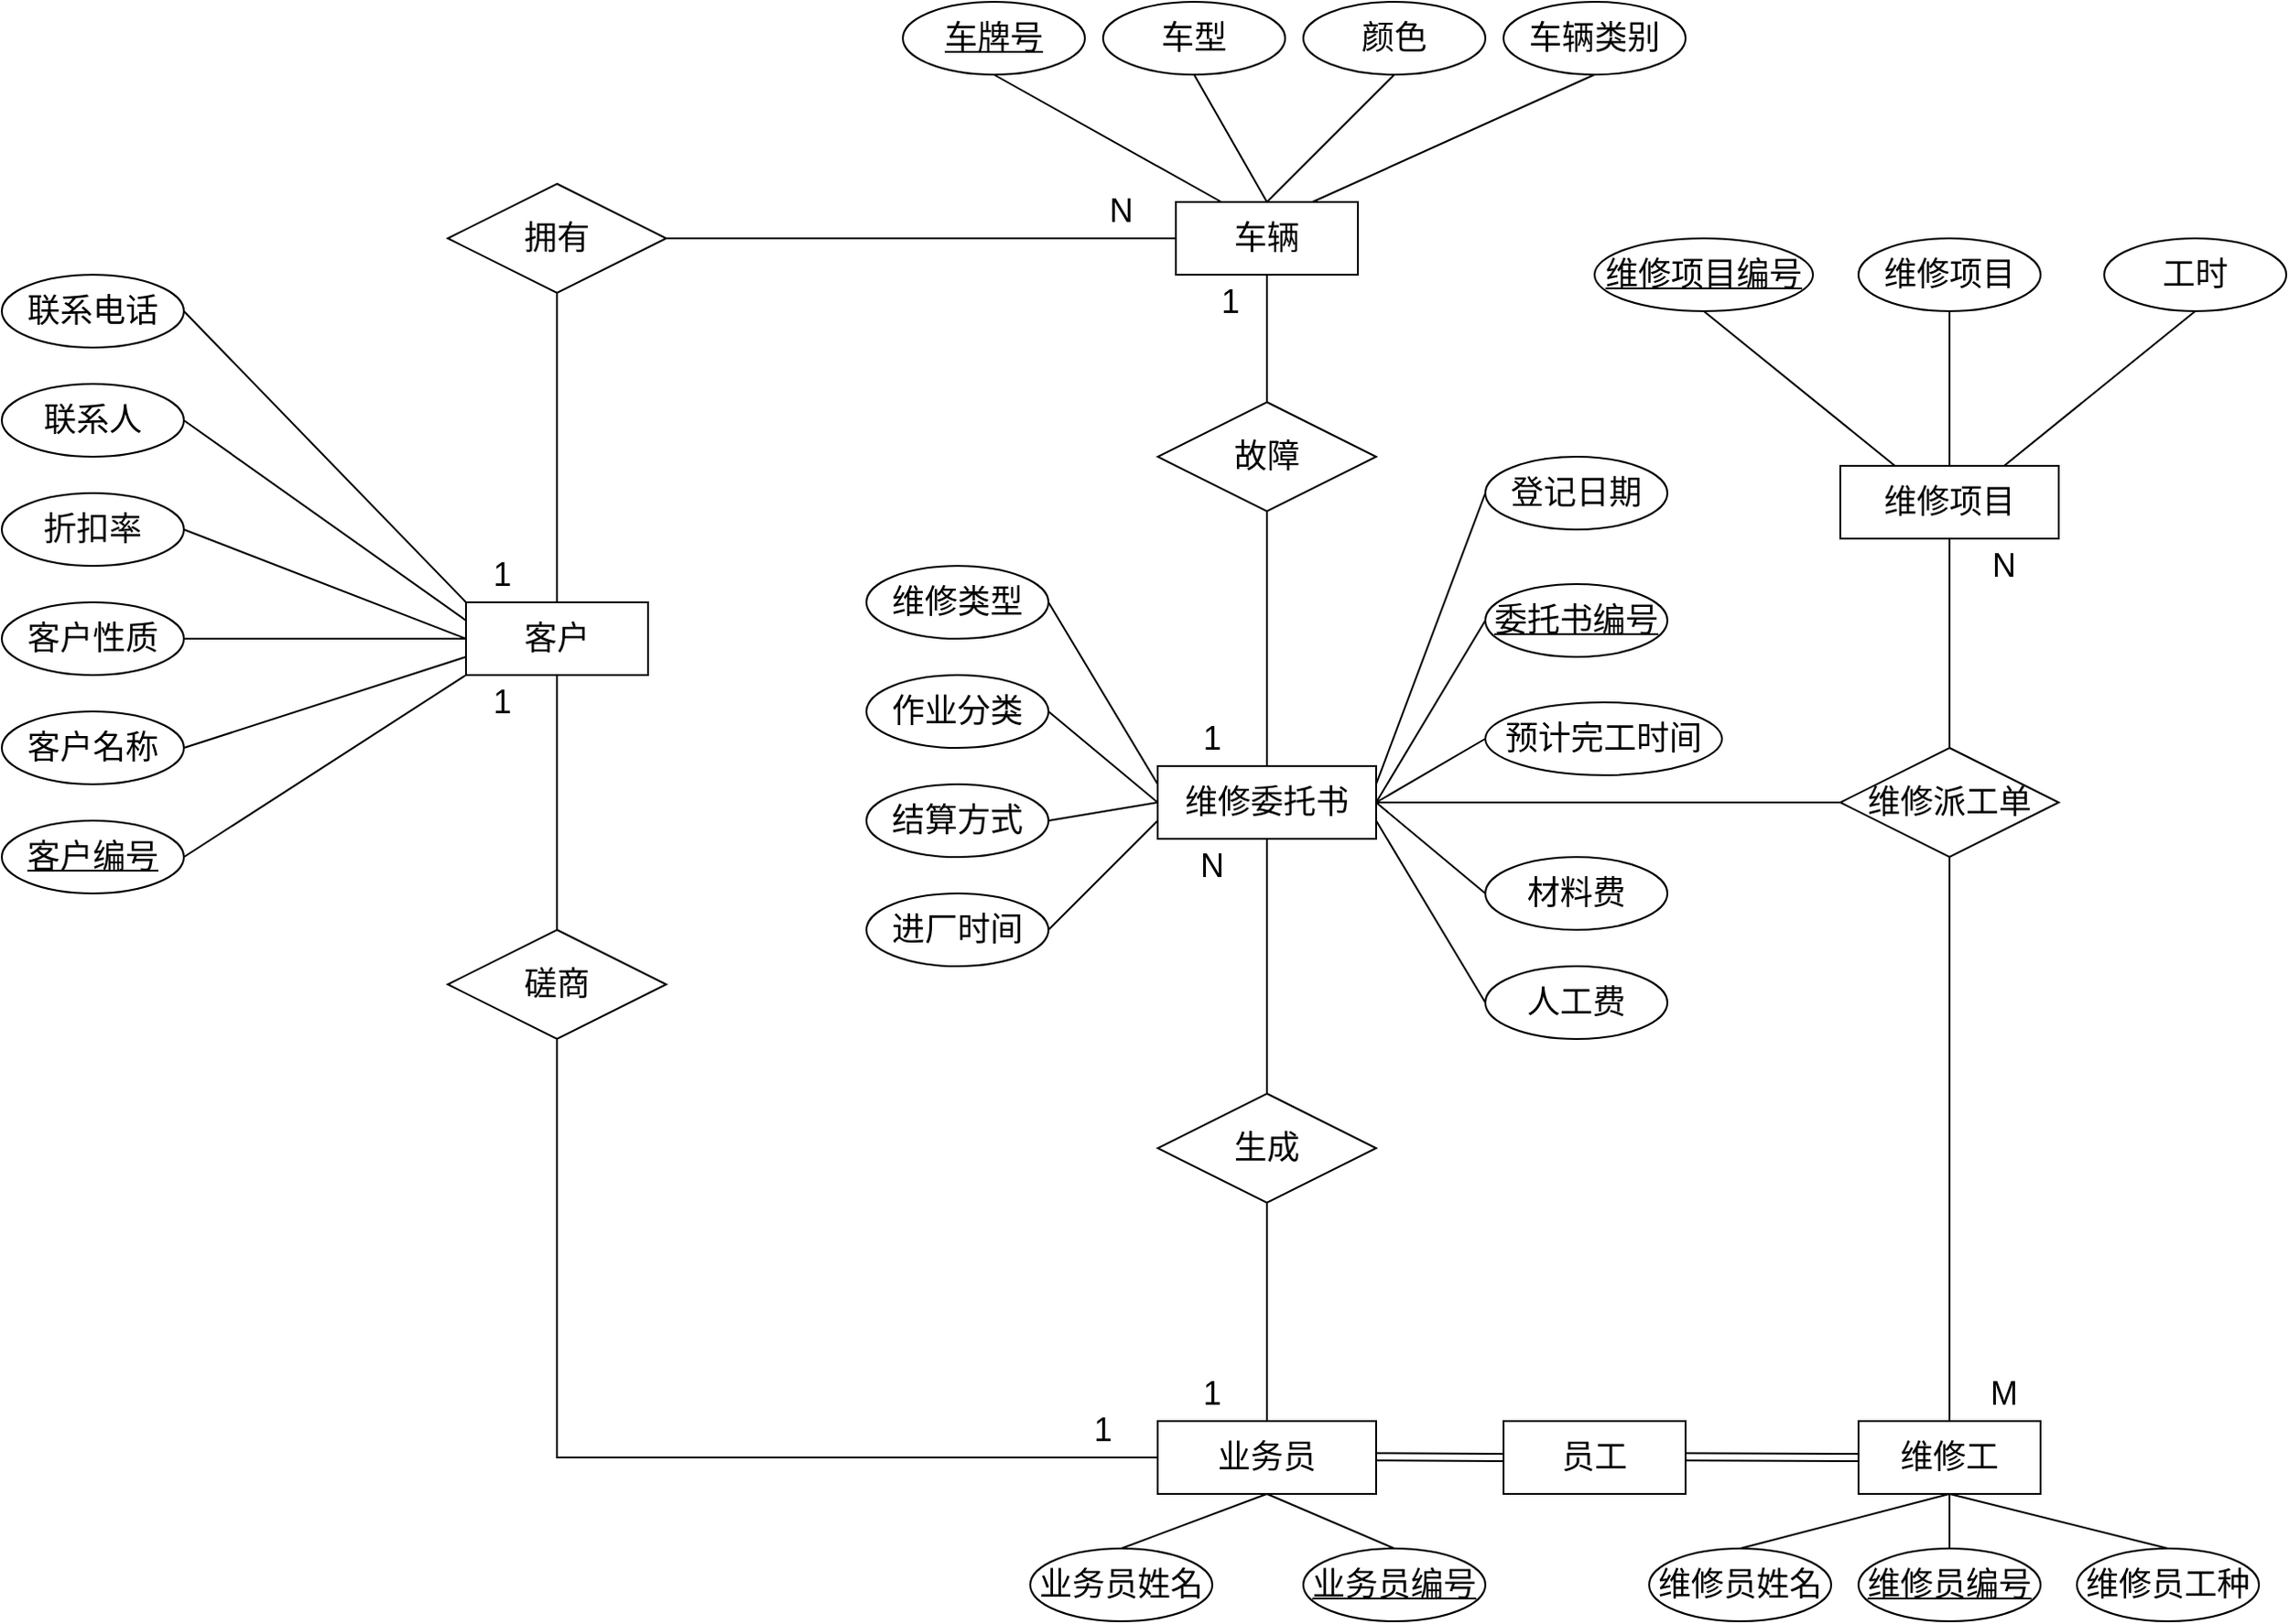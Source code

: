 <mxfile version="20.7.4" type="device"><diagram id="R2lEEEUBdFMjLlhIrx00" name="Page-1"><mxGraphModel dx="2943" dy="2146" grid="1" gridSize="10" guides="1" tooltips="1" connect="1" arrows="1" fold="1" page="1" pageScale="1" pageWidth="850" pageHeight="1100" math="0" shadow="0" extFonts="Permanent Marker^https://fonts.googleapis.com/css?family=Permanent+Marker"><root><mxCell id="0"/><mxCell id="1" parent="0"/><mxCell id="qtbaCClinmT5b329FnML-12" value="&lt;font style=&quot;font-size: 18px;&quot;&gt;车辆&lt;/font&gt;" style="whiteSpace=wrap;html=1;align=center;" parent="1" vertex="1"><mxGeometry x="220" y="40" width="100" height="40" as="geometry"/></mxCell><mxCell id="qtbaCClinmT5b329FnML-13" value="拥有" style="shape=rhombus;perimeter=rhombusPerimeter;whiteSpace=wrap;html=1;align=center;fontSize=18;" parent="1" vertex="1"><mxGeometry x="-180" y="30" width="120" height="60" as="geometry"/></mxCell><mxCell id="qtbaCClinmT5b329FnML-14" value="" style="endArrow=none;html=1;rounded=0;fontSize=18;entryX=0;entryY=0.5;entryDx=0;entryDy=0;exitX=1;exitY=0.5;exitDx=0;exitDy=0;" parent="1" source="qtbaCClinmT5b329FnML-13" edge="1" target="qtbaCClinmT5b329FnML-12"><mxGeometry relative="1" as="geometry"><mxPoint x="-10" y="60" as="sourcePoint"/><mxPoint x="630" y="-100" as="targetPoint"/></mxGeometry></mxCell><mxCell id="qtbaCClinmT5b329FnML-15" value="" style="endArrow=none;html=1;rounded=0;fontSize=18;exitX=0.5;exitY=1;exitDx=0;exitDy=0;entryX=0.5;entryY=0;entryDx=0;entryDy=0;" parent="1" source="qtbaCClinmT5b329FnML-13" edge="1" target="qtbaCClinmT5b329FnML-1"><mxGeometry relative="1" as="geometry"><mxPoint x="680" y="-120" as="sourcePoint"/><mxPoint x="-330" y="60" as="targetPoint"/></mxGeometry></mxCell><mxCell id="qtbaCClinmT5b329FnML-20" value="&lt;u&gt;车牌号&lt;/u&gt;" style="ellipse;whiteSpace=wrap;html=1;align=center;fontSize=18;" parent="1" vertex="1"><mxGeometry x="70" y="-70" width="100" height="40" as="geometry"/></mxCell><mxCell id="qtbaCClinmT5b329FnML-21" value="车型" style="ellipse;whiteSpace=wrap;html=1;align=center;fontSize=18;" parent="1" vertex="1"><mxGeometry x="180" y="-70" width="100" height="40" as="geometry"/></mxCell><mxCell id="qtbaCClinmT5b329FnML-22" value="车辆类别" style="ellipse;whiteSpace=wrap;html=1;align=center;fontSize=18;" parent="1" vertex="1"><mxGeometry x="400" y="-70" width="100" height="40" as="geometry"/></mxCell><mxCell id="qtbaCClinmT5b329FnML-23" value="颜色" style="ellipse;whiteSpace=wrap;html=1;align=center;fontSize=18;" parent="1" vertex="1"><mxGeometry x="290" y="-70" width="100" height="40" as="geometry"/></mxCell><mxCell id="qtbaCClinmT5b329FnML-24" value="" style="endArrow=none;html=1;rounded=0;fontSize=18;exitX=0.25;exitY=0;exitDx=0;exitDy=0;entryX=0.5;entryY=1;entryDx=0;entryDy=0;" parent="1" source="qtbaCClinmT5b329FnML-12" target="qtbaCClinmT5b329FnML-20" edge="1"><mxGeometry relative="1" as="geometry"><mxPoint x="245" y="45" as="sourcePoint"/><mxPoint x="110" y="95" as="targetPoint"/></mxGeometry></mxCell><mxCell id="qtbaCClinmT5b329FnML-25" value="" style="endArrow=none;html=1;rounded=0;fontSize=18;exitX=0.5;exitY=0;exitDx=0;exitDy=0;entryX=0.5;entryY=1;entryDx=0;entryDy=0;" parent="1" source="qtbaCClinmT5b329FnML-12" target="qtbaCClinmT5b329FnML-21" edge="1"><mxGeometry relative="1" as="geometry"><mxPoint x="370" y="20" as="sourcePoint"/><mxPoint x="530" y="20" as="targetPoint"/></mxGeometry></mxCell><mxCell id="qtbaCClinmT5b329FnML-26" value="" style="endArrow=none;html=1;rounded=0;fontSize=18;exitX=0.5;exitY=0;exitDx=0;exitDy=0;entryX=0.5;entryY=1;entryDx=0;entryDy=0;" parent="1" source="qtbaCClinmT5b329FnML-12" target="qtbaCClinmT5b329FnML-23" edge="1"><mxGeometry relative="1" as="geometry"><mxPoint x="240" y="240" as="sourcePoint"/><mxPoint x="400" y="240" as="targetPoint"/></mxGeometry></mxCell><mxCell id="qtbaCClinmT5b329FnML-27" value="" style="endArrow=none;html=1;rounded=0;fontSize=18;exitX=0.75;exitY=0;exitDx=0;exitDy=0;entryX=0.5;entryY=1;entryDx=0;entryDy=0;" parent="1" source="qtbaCClinmT5b329FnML-12" target="qtbaCClinmT5b329FnML-22" edge="1"><mxGeometry relative="1" as="geometry"><mxPoint x="390" y="90" as="sourcePoint"/><mxPoint x="550" y="90" as="targetPoint"/></mxGeometry></mxCell><mxCell id="qtbaCClinmT5b329FnML-34" value="故障" style="shape=rhombus;perimeter=rhombusPerimeter;whiteSpace=wrap;html=1;align=center;fontSize=18;" parent="1" vertex="1"><mxGeometry x="210" y="150" width="120" height="60" as="geometry"/></mxCell><mxCell id="qtbaCClinmT5b329FnML-35" value="" style="endArrow=none;html=1;rounded=0;fontSize=18;entryX=0.5;entryY=0;entryDx=0;entryDy=0;exitX=0.5;exitY=1;exitDx=0;exitDy=0;" parent="1" source="qtbaCClinmT5b329FnML-12" target="qtbaCClinmT5b329FnML-34" edge="1"><mxGeometry relative="1" as="geometry"><mxPoint x="450" y="240" as="sourcePoint"/><mxPoint x="630" y="210" as="targetPoint"/></mxGeometry></mxCell><mxCell id="qtbaCClinmT5b329FnML-36" value="" style="endArrow=none;html=1;rounded=0;fontSize=18;exitX=0.5;exitY=1;exitDx=0;exitDy=0;entryX=0.5;entryY=0;entryDx=0;entryDy=0;" parent="1" source="qtbaCClinmT5b329FnML-34" edge="1" target="D765upjLuyOiW48g8hvl-1"><mxGeometry relative="1" as="geometry"><mxPoint x="560" y="70" as="sourcePoint"/><mxPoint x="270" y="340" as="targetPoint"/></mxGeometry></mxCell><mxCell id="qtbaCClinmT5b329FnML-38" value="&lt;font style=&quot;font-size: 18px;&quot;&gt;维修工&lt;/font&gt;" style="whiteSpace=wrap;html=1;align=center;" parent="1" vertex="1"><mxGeometry x="595" y="710" width="100" height="40" as="geometry"/></mxCell><mxCell id="D765upjLuyOiW48g8hvl-1" value="&lt;font style=&quot;font-size: 18px;&quot;&gt;维修委托书&lt;/font&gt;" style="whiteSpace=wrap;html=1;align=center;" parent="1" vertex="1"><mxGeometry x="210" y="350" width="120" height="40" as="geometry"/></mxCell><mxCell id="qtbaCClinmT5b329FnML-1" value="&lt;font style=&quot;font-size: 18px;&quot;&gt;客户&lt;/font&gt;" style="whiteSpace=wrap;html=1;align=center;" parent="1" vertex="1"><mxGeometry x="-170" y="260" width="100" height="40" as="geometry"/></mxCell><mxCell id="qtbaCClinmT5b329FnML-2" value="客户名称" style="ellipse;whiteSpace=wrap;html=1;align=center;fontSize=18;" parent="1" vertex="1"><mxGeometry x="-425" y="320" width="100" height="40" as="geometry"/></mxCell><mxCell id="qtbaCClinmT5b329FnML-3" value="客户性质" style="ellipse;whiteSpace=wrap;html=1;align=center;fontSize=18;" parent="1" vertex="1"><mxGeometry x="-425" y="260" width="100" height="40" as="geometry"/></mxCell><mxCell id="qtbaCClinmT5b329FnML-4" value="联系人" style="ellipse;whiteSpace=wrap;html=1;align=center;fontSize=18;" parent="1" vertex="1"><mxGeometry x="-425" y="140" width="100" height="40" as="geometry"/></mxCell><mxCell id="qtbaCClinmT5b329FnML-5" value="折扣率" style="ellipse;whiteSpace=wrap;html=1;align=center;fontSize=18;" parent="1" vertex="1"><mxGeometry x="-425" y="200" width="100" height="40" as="geometry"/></mxCell><mxCell id="qtbaCClinmT5b329FnML-6" value="" style="endArrow=none;html=1;rounded=0;fontSize=18;exitX=0;exitY=0.75;exitDx=0;exitDy=0;entryX=1;entryY=0.5;entryDx=0;entryDy=0;" parent="1" source="qtbaCClinmT5b329FnML-1" target="qtbaCClinmT5b329FnML-2" edge="1"><mxGeometry relative="1" as="geometry"><mxPoint x="-390" y="200" as="sourcePoint"/><mxPoint x="-320" y="350" as="targetPoint"/></mxGeometry></mxCell><mxCell id="qtbaCClinmT5b329FnML-7" value="" style="endArrow=none;html=1;rounded=0;fontSize=18;exitX=0;exitY=0.5;exitDx=0;exitDy=0;entryX=1;entryY=0.5;entryDx=0;entryDy=0;" parent="1" source="qtbaCClinmT5b329FnML-1" target="qtbaCClinmT5b329FnML-3" edge="1"><mxGeometry relative="1" as="geometry"><mxPoint x="-390" y="200" as="sourcePoint"/><mxPoint x="-230" y="200" as="targetPoint"/></mxGeometry></mxCell><mxCell id="qtbaCClinmT5b329FnML-8" value="" style="endArrow=none;html=1;rounded=0;fontSize=18;exitX=0;exitY=0.5;exitDx=0;exitDy=0;entryX=1;entryY=0.5;entryDx=0;entryDy=0;" parent="1" source="qtbaCClinmT5b329FnML-1" target="qtbaCClinmT5b329FnML-5" edge="1"><mxGeometry relative="1" as="geometry"><mxPoint x="-390" y="200" as="sourcePoint"/><mxPoint x="-230" y="200" as="targetPoint"/></mxGeometry></mxCell><mxCell id="qtbaCClinmT5b329FnML-9" value="" style="endArrow=none;html=1;rounded=0;fontSize=18;exitX=0;exitY=0.25;exitDx=0;exitDy=0;entryX=1;entryY=0.5;entryDx=0;entryDy=0;" parent="1" source="qtbaCClinmT5b329FnML-1" target="qtbaCClinmT5b329FnML-4" edge="1"><mxGeometry relative="1" as="geometry"><mxPoint x="-390" y="200" as="sourcePoint"/><mxPoint x="-230" y="200" as="targetPoint"/></mxGeometry></mxCell><mxCell id="qtbaCClinmT5b329FnML-28" value="&lt;u&gt;客户编号&lt;/u&gt;" style="ellipse;whiteSpace=wrap;html=1;align=center;fontSize=18;" parent="1" vertex="1"><mxGeometry x="-425" y="380" width="100" height="40" as="geometry"/></mxCell><mxCell id="qtbaCClinmT5b329FnML-29" value="联系电话" style="ellipse;whiteSpace=wrap;html=1;align=center;fontSize=18;" parent="1" vertex="1"><mxGeometry x="-425" y="80" width="100" height="40" as="geometry"/></mxCell><mxCell id="qtbaCClinmT5b329FnML-30" value="" style="endArrow=none;html=1;rounded=0;fontSize=18;exitX=1;exitY=0.5;exitDx=0;exitDy=0;entryX=0;entryY=1;entryDx=0;entryDy=0;" parent="1" source="qtbaCClinmT5b329FnML-28" target="qtbaCClinmT5b329FnML-1" edge="1"><mxGeometry relative="1" as="geometry"><mxPoint x="-630" y="90" as="sourcePoint"/><mxPoint x="-470" y="90" as="targetPoint"/></mxGeometry></mxCell><mxCell id="qtbaCClinmT5b329FnML-31" value="" style="endArrow=none;html=1;rounded=0;fontSize=18;entryX=1;entryY=0.5;entryDx=0;entryDy=0;" parent="1" target="qtbaCClinmT5b329FnML-29" edge="1"><mxGeometry relative="1" as="geometry"><mxPoint x="-170" y="260" as="sourcePoint"/><mxPoint x="-50" y="80" as="targetPoint"/></mxGeometry></mxCell><mxCell id="A9_cEaZ4Se5sRO6sSSL8-3" value="生成" style="shape=rhombus;perimeter=rhombusPerimeter;whiteSpace=wrap;html=1;align=center;fontSize=18;" vertex="1" parent="1"><mxGeometry x="210" y="530" width="120" height="60" as="geometry"/></mxCell><mxCell id="A9_cEaZ4Se5sRO6sSSL8-5" value="维修派工单" style="shape=rhombus;perimeter=rhombusPerimeter;whiteSpace=wrap;html=1;align=center;fontSize=18;" vertex="1" parent="1"><mxGeometry x="585" y="340" width="120" height="60" as="geometry"/></mxCell><mxCell id="A9_cEaZ4Se5sRO6sSSL8-6" value="" style="endArrow=none;html=1;rounded=0;entryX=0.5;entryY=1;entryDx=0;entryDy=0;exitX=0.5;exitY=0;exitDx=0;exitDy=0;" edge="1" parent="1" source="A9_cEaZ4Se5sRO6sSSL8-3" target="D765upjLuyOiW48g8hvl-1"><mxGeometry width="50" height="50" relative="1" as="geometry"><mxPoint x="210" y="340" as="sourcePoint"/><mxPoint x="260" y="290" as="targetPoint"/></mxGeometry></mxCell><mxCell id="A9_cEaZ4Se5sRO6sSSL8-7" value="&lt;font style=&quot;font-size: 18px;&quot;&gt;业务员&lt;/font&gt;" style="whiteSpace=wrap;html=1;align=center;" vertex="1" parent="1"><mxGeometry x="210" y="710" width="120" height="40" as="geometry"/></mxCell><mxCell id="A9_cEaZ4Se5sRO6sSSL8-9" value="" style="endArrow=none;html=1;rounded=0;entryX=0.5;entryY=1;entryDx=0;entryDy=0;exitX=0.5;exitY=0;exitDx=0;exitDy=0;" edge="1" parent="1" source="A9_cEaZ4Se5sRO6sSSL8-7" target="A9_cEaZ4Se5sRO6sSSL8-3"><mxGeometry width="50" height="50" relative="1" as="geometry"><mxPoint x="110" y="680" as="sourcePoint"/><mxPoint x="160" y="630" as="targetPoint"/></mxGeometry></mxCell><mxCell id="A9_cEaZ4Se5sRO6sSSL8-13" value="" style="endArrow=none;html=1;rounded=0;exitX=1;exitY=0.5;exitDx=0;exitDy=0;entryX=0;entryY=0.5;entryDx=0;entryDy=0;" edge="1" parent="1" source="D765upjLuyOiW48g8hvl-1" target="A9_cEaZ4Se5sRO6sSSL8-5"><mxGeometry width="50" height="50" relative="1" as="geometry"><mxPoint x="450" y="440" as="sourcePoint"/><mxPoint x="500" y="390" as="targetPoint"/></mxGeometry></mxCell><mxCell id="A9_cEaZ4Se5sRO6sSSL8-14" value="" style="endArrow=none;html=1;rounded=0;exitX=0.5;exitY=1;exitDx=0;exitDy=0;entryX=0.5;entryY=0;entryDx=0;entryDy=0;" edge="1" parent="1" source="A9_cEaZ4Se5sRO6sSSL8-5" target="qtbaCClinmT5b329FnML-38"><mxGeometry width="50" height="50" relative="1" as="geometry"><mxPoint x="670" y="390" as="sourcePoint"/><mxPoint x="560" y="550" as="targetPoint"/></mxGeometry></mxCell><mxCell id="A9_cEaZ4Se5sRO6sSSL8-18" value="维修类型 " style="ellipse;whiteSpace=wrap;html=1;align=center;fontSize=18;" vertex="1" parent="1"><mxGeometry x="50" y="240" width="100" height="40" as="geometry"/></mxCell><mxCell id="A9_cEaZ4Se5sRO6sSSL8-19" value="作业分类 " style="ellipse;whiteSpace=wrap;html=1;align=center;fontSize=18;" vertex="1" parent="1"><mxGeometry x="50" y="300" width="100" height="40" as="geometry"/></mxCell><mxCell id="A9_cEaZ4Se5sRO6sSSL8-20" value="结算方式 " style="ellipse;whiteSpace=wrap;html=1;align=center;fontSize=18;" vertex="1" parent="1"><mxGeometry x="50" y="360" width="100" height="40" as="geometry"/></mxCell><mxCell id="A9_cEaZ4Se5sRO6sSSL8-21" value="进厂时间 " style="ellipse;whiteSpace=wrap;html=1;align=center;fontSize=18;" vertex="1" parent="1"><mxGeometry x="50" y="420" width="100" height="40" as="geometry"/></mxCell><mxCell id="A9_cEaZ4Se5sRO6sSSL8-24" value="" style="endArrow=none;html=1;rounded=0;exitX=1;exitY=0.5;exitDx=0;exitDy=0;entryX=0;entryY=0.75;entryDx=0;entryDy=0;" edge="1" parent="1" source="A9_cEaZ4Se5sRO6sSSL8-21" target="D765upjLuyOiW48g8hvl-1"><mxGeometry width="50" height="50" relative="1" as="geometry"><mxPoint x="220" y="510" as="sourcePoint"/><mxPoint x="270" y="460" as="targetPoint"/></mxGeometry></mxCell><mxCell id="A9_cEaZ4Se5sRO6sSSL8-25" value="" style="endArrow=none;html=1;rounded=0;exitX=1;exitY=0.5;exitDx=0;exitDy=0;" edge="1" parent="1" source="A9_cEaZ4Se5sRO6sSSL8-20"><mxGeometry width="50" height="50" relative="1" as="geometry"><mxPoint x="210" y="500" as="sourcePoint"/><mxPoint x="210" y="370" as="targetPoint"/></mxGeometry></mxCell><mxCell id="A9_cEaZ4Se5sRO6sSSL8-26" value="" style="endArrow=none;html=1;rounded=0;exitX=1;exitY=0.5;exitDx=0;exitDy=0;entryX=0;entryY=0.5;entryDx=0;entryDy=0;" edge="1" parent="1" source="A9_cEaZ4Se5sRO6sSSL8-19" target="D765upjLuyOiW48g8hvl-1"><mxGeometry width="50" height="50" relative="1" as="geometry"><mxPoint x="20" y="610" as="sourcePoint"/><mxPoint x="70" y="560" as="targetPoint"/></mxGeometry></mxCell><mxCell id="A9_cEaZ4Se5sRO6sSSL8-27" value="" style="endArrow=none;html=1;rounded=0;exitX=1;exitY=0.5;exitDx=0;exitDy=0;entryX=0;entryY=0.25;entryDx=0;entryDy=0;" edge="1" parent="1" source="A9_cEaZ4Se5sRO6sSSL8-18" target="D765upjLuyOiW48g8hvl-1"><mxGeometry width="50" height="50" relative="1" as="geometry"><mxPoint x="160.0" y="400" as="sourcePoint"/><mxPoint x="210" y="370" as="targetPoint"/></mxGeometry></mxCell><mxCell id="A9_cEaZ4Se5sRO6sSSL8-32" value="&lt;u&gt;业务员编号&lt;/u&gt;" style="ellipse;whiteSpace=wrap;html=1;align=center;fontSize=18;" vertex="1" parent="1"><mxGeometry x="290" y="780" width="100" height="40" as="geometry"/></mxCell><mxCell id="A9_cEaZ4Se5sRO6sSSL8-33" value="业务员姓名" style="ellipse;whiteSpace=wrap;html=1;align=center;fontSize=18;" vertex="1" parent="1"><mxGeometry x="140" y="780" width="100" height="40" as="geometry"/></mxCell><mxCell id="A9_cEaZ4Se5sRO6sSSL8-34" value="" style="endArrow=none;html=1;rounded=0;exitX=0.5;exitY=0;exitDx=0;exitDy=0;" edge="1" parent="1" source="A9_cEaZ4Se5sRO6sSSL8-33"><mxGeometry width="50" height="50" relative="1" as="geometry"><mxPoint x="240" y="780" as="sourcePoint"/><mxPoint x="270" y="750" as="targetPoint"/></mxGeometry></mxCell><mxCell id="A9_cEaZ4Se5sRO6sSSL8-35" value="" style="endArrow=none;html=1;rounded=0;exitX=0.5;exitY=0;exitDx=0;exitDy=0;entryX=0.5;entryY=1;entryDx=0;entryDy=0;" edge="1" parent="1" source="A9_cEaZ4Se5sRO6sSSL8-32" target="A9_cEaZ4Se5sRO6sSSL8-7"><mxGeometry width="50" height="50" relative="1" as="geometry"><mxPoint x="200" y="790" as="sourcePoint"/><mxPoint x="280" y="760" as="targetPoint"/></mxGeometry></mxCell><mxCell id="A9_cEaZ4Se5sRO6sSSL8-38" value="&lt;font style=&quot;font-size: 18px;&quot;&gt;维修项目&lt;/font&gt;" style="whiteSpace=wrap;html=1;align=center;" vertex="1" parent="1"><mxGeometry x="585" y="185" width="120" height="40" as="geometry"/></mxCell><mxCell id="A9_cEaZ4Se5sRO6sSSL8-39" value="" style="endArrow=none;html=1;rounded=0;exitX=0.5;exitY=1;exitDx=0;exitDy=0;entryX=0.5;entryY=0;entryDx=0;entryDy=0;" edge="1" parent="1" source="A9_cEaZ4Se5sRO6sSSL8-38" target="A9_cEaZ4Se5sRO6sSSL8-5"><mxGeometry width="50" height="50" relative="1" as="geometry"><mxPoint x="570" y="510" as="sourcePoint"/><mxPoint x="540" y="270" as="targetPoint"/></mxGeometry></mxCell><mxCell id="A9_cEaZ4Se5sRO6sSSL8-41" value="维修项目" style="ellipse;whiteSpace=wrap;html=1;align=center;fontSize=18;" vertex="1" parent="1"><mxGeometry x="595" y="60" width="100" height="40" as="geometry"/></mxCell><mxCell id="A9_cEaZ4Se5sRO6sSSL8-42" value="&lt;u&gt;维修项目编号&lt;/u&gt;" style="ellipse;whiteSpace=wrap;html=1;align=center;fontSize=18;" vertex="1" parent="1"><mxGeometry x="450" y="60" width="120" height="40" as="geometry"/></mxCell><mxCell id="A9_cEaZ4Se5sRO6sSSL8-43" value="工时" style="ellipse;whiteSpace=wrap;html=1;align=center;fontSize=18;" vertex="1" parent="1"><mxGeometry x="730" y="60" width="100" height="40" as="geometry"/></mxCell><mxCell id="A9_cEaZ4Se5sRO6sSSL8-50" value="" style="endArrow=none;html=1;rounded=0;exitX=0.25;exitY=0;exitDx=0;exitDy=0;entryX=0.5;entryY=1;entryDx=0;entryDy=0;" edge="1" parent="1" source="A9_cEaZ4Se5sRO6sSSL8-38" target="A9_cEaZ4Se5sRO6sSSL8-42"><mxGeometry width="50" height="50" relative="1" as="geometry"><mxPoint x="860" y="350" as="sourcePoint"/><mxPoint x="910" y="300" as="targetPoint"/></mxGeometry></mxCell><mxCell id="A9_cEaZ4Se5sRO6sSSL8-51" value="" style="endArrow=none;html=1;rounded=0;entryX=0.5;entryY=1;entryDx=0;entryDy=0;exitX=0.75;exitY=0;exitDx=0;exitDy=0;" edge="1" parent="1" source="A9_cEaZ4Se5sRO6sSSL8-38" target="A9_cEaZ4Se5sRO6sSSL8-43"><mxGeometry width="50" height="50" relative="1" as="geometry"><mxPoint x="645" y="180" as="sourcePoint"/><mxPoint x="900" y="310" as="targetPoint"/></mxGeometry></mxCell><mxCell id="A9_cEaZ4Se5sRO6sSSL8-52" value="" style="endArrow=none;html=1;rounded=0;entryX=0.5;entryY=1;entryDx=0;entryDy=0;exitX=0.5;exitY=0;exitDx=0;exitDy=0;" edge="1" parent="1" source="A9_cEaZ4Se5sRO6sSSL8-38" target="A9_cEaZ4Se5sRO6sSSL8-41"><mxGeometry width="50" height="50" relative="1" as="geometry"><mxPoint x="760" y="110" as="sourcePoint"/><mxPoint x="950" y="370" as="targetPoint"/></mxGeometry></mxCell><mxCell id="A9_cEaZ4Se5sRO6sSSL8-54" value="&lt;u&gt;维修员编号&lt;/u&gt;" style="ellipse;whiteSpace=wrap;html=1;align=center;fontSize=18;" vertex="1" parent="1"><mxGeometry x="595" y="780" width="100" height="40" as="geometry"/></mxCell><mxCell id="A9_cEaZ4Se5sRO6sSSL8-55" value="维修员姓名" style="ellipse;whiteSpace=wrap;html=1;align=center;fontSize=18;" vertex="1" parent="1"><mxGeometry x="480" y="780" width="100" height="40" as="geometry"/></mxCell><mxCell id="A9_cEaZ4Se5sRO6sSSL8-56" value="" style="endArrow=none;html=1;rounded=0;exitX=0.5;exitY=0;exitDx=0;exitDy=0;entryX=0.5;entryY=1;entryDx=0;entryDy=0;" edge="1" parent="1" source="A9_cEaZ4Se5sRO6sSSL8-55" target="qtbaCClinmT5b329FnML-38"><mxGeometry width="50" height="50" relative="1" as="geometry"><mxPoint x="620" y="780" as="sourcePoint"/><mxPoint x="650" y="750" as="targetPoint"/></mxGeometry></mxCell><mxCell id="A9_cEaZ4Se5sRO6sSSL8-57" value="" style="endArrow=none;html=1;rounded=0;exitX=0.5;exitY=0;exitDx=0;exitDy=0;" edge="1" parent="1" source="A9_cEaZ4Se5sRO6sSSL8-54"><mxGeometry width="50" height="50" relative="1" as="geometry"><mxPoint x="580" y="790" as="sourcePoint"/><mxPoint x="645" y="750" as="targetPoint"/></mxGeometry></mxCell><mxCell id="A9_cEaZ4Se5sRO6sSSL8-58" value="维修员工种" style="ellipse;whiteSpace=wrap;html=1;align=center;fontSize=18;" vertex="1" parent="1"><mxGeometry x="715" y="780" width="100" height="40" as="geometry"/></mxCell><mxCell id="A9_cEaZ4Se5sRO6sSSL8-59" value="" style="endArrow=none;html=1;rounded=0;exitX=0.5;exitY=1;exitDx=0;exitDy=0;entryX=0.5;entryY=0;entryDx=0;entryDy=0;" edge="1" parent="1" source="qtbaCClinmT5b329FnML-38" target="A9_cEaZ4Se5sRO6sSSL8-58"><mxGeometry width="50" height="50" relative="1" as="geometry"><mxPoint x="695" y="910" as="sourcePoint"/><mxPoint x="745" y="860" as="targetPoint"/></mxGeometry></mxCell><mxCell id="A9_cEaZ4Se5sRO6sSSL8-61" value="&lt;font style=&quot;font-size: 18px;&quot;&gt;员工&lt;/font&gt;" style="whiteSpace=wrap;html=1;align=center;" vertex="1" parent="1"><mxGeometry x="400" y="710" width="100" height="40" as="geometry"/></mxCell><mxCell id="A9_cEaZ4Se5sRO6sSSL8-62" value="" style="shape=link;html=1;rounded=0;" edge="1" parent="1"><mxGeometry relative="1" as="geometry"><mxPoint x="330" y="729.58" as="sourcePoint"/><mxPoint x="400" y="730" as="targetPoint"/></mxGeometry></mxCell><mxCell id="A9_cEaZ4Se5sRO6sSSL8-64" value="" style="shape=link;html=1;rounded=0;entryX=0;entryY=0.5;entryDx=0;entryDy=0;" edge="1" parent="1" target="qtbaCClinmT5b329FnML-38"><mxGeometry relative="1" as="geometry"><mxPoint x="500" y="729.58" as="sourcePoint"/><mxPoint x="590" y="730" as="targetPoint"/></mxGeometry></mxCell><mxCell id="A9_cEaZ4Se5sRO6sSSL8-69" value="磋商" style="shape=rhombus;perimeter=rhombusPerimeter;whiteSpace=wrap;html=1;align=center;fontSize=18;" vertex="1" parent="1"><mxGeometry x="-180" y="440" width="120" height="60" as="geometry"/></mxCell><mxCell id="A9_cEaZ4Se5sRO6sSSL8-77" value="" style="endArrow=none;html=1;rounded=0;exitX=0.5;exitY=0;exitDx=0;exitDy=0;entryX=0.5;entryY=1;entryDx=0;entryDy=0;" edge="1" parent="1" source="A9_cEaZ4Se5sRO6sSSL8-69" target="qtbaCClinmT5b329FnML-1"><mxGeometry relative="1" as="geometry"><mxPoint x="-20" y="500" as="sourcePoint"/><mxPoint x="140" y="500" as="targetPoint"/></mxGeometry></mxCell><mxCell id="A9_cEaZ4Se5sRO6sSSL8-78" value="" style="endArrow=none;html=1;rounded=0;exitX=0.5;exitY=1;exitDx=0;exitDy=0;entryX=0;entryY=0.5;entryDx=0;entryDy=0;" edge="1" parent="1" source="A9_cEaZ4Se5sRO6sSSL8-69" target="A9_cEaZ4Se5sRO6sSSL8-7"><mxGeometry relative="1" as="geometry"><mxPoint x="-70" y="600" as="sourcePoint"/><mxPoint x="90" y="600" as="targetPoint"/><Array as="points"><mxPoint x="-120" y="730"/></Array></mxGeometry></mxCell><mxCell id="A9_cEaZ4Se5sRO6sSSL8-85" value="&lt;font style=&quot;font-size: 18px;&quot;&gt;1&lt;/font&gt;" style="text;html=1;strokeColor=none;fillColor=none;align=center;verticalAlign=middle;whiteSpace=wrap;rounded=0;" vertex="1" parent="1"><mxGeometry x="150" y="700" width="60" height="30" as="geometry"/></mxCell><mxCell id="A9_cEaZ4Se5sRO6sSSL8-86" value="&lt;font style=&quot;font-size: 18px;&quot;&gt;1&lt;/font&gt;" style="text;html=1;strokeColor=none;fillColor=none;align=center;verticalAlign=middle;whiteSpace=wrap;rounded=0;" vertex="1" parent="1"><mxGeometry x="-180" y="230" width="60" height="30" as="geometry"/></mxCell><mxCell id="A9_cEaZ4Se5sRO6sSSL8-87" value="&lt;font style=&quot;font-size: 18px;&quot;&gt;N&lt;/font&gt;" style="text;html=1;strokeColor=none;fillColor=none;align=center;verticalAlign=middle;whiteSpace=wrap;rounded=0;" vertex="1" parent="1"><mxGeometry x="160" y="30" width="60" height="30" as="geometry"/></mxCell><mxCell id="A9_cEaZ4Se5sRO6sSSL8-88" value="&lt;font style=&quot;font-size: 18px;&quot;&gt;1&lt;/font&gt;" style="text;html=1;strokeColor=none;fillColor=none;align=center;verticalAlign=middle;whiteSpace=wrap;rounded=0;" vertex="1" parent="1"><mxGeometry x="-180" y="300" width="60" height="30" as="geometry"/></mxCell><mxCell id="A9_cEaZ4Se5sRO6sSSL8-89" value="&lt;font style=&quot;font-size: 18px;&quot;&gt;N&lt;/font&gt;" style="text;html=1;strokeColor=none;fillColor=none;align=center;verticalAlign=middle;whiteSpace=wrap;rounded=0;" vertex="1" parent="1"><mxGeometry x="210" y="390" width="60" height="30" as="geometry"/></mxCell><mxCell id="A9_cEaZ4Se5sRO6sSSL8-90" value="&lt;font style=&quot;font-size: 18px;&quot;&gt;1&lt;/font&gt;" style="text;html=1;strokeColor=none;fillColor=none;align=center;verticalAlign=middle;whiteSpace=wrap;rounded=0;" vertex="1" parent="1"><mxGeometry x="220" y="80" width="60" height="30" as="geometry"/></mxCell><mxCell id="A9_cEaZ4Se5sRO6sSSL8-91" value="&lt;font style=&quot;font-size: 18px;&quot;&gt;1&lt;/font&gt;" style="text;html=1;strokeColor=none;fillColor=none;align=center;verticalAlign=middle;whiteSpace=wrap;rounded=0;" vertex="1" parent="1"><mxGeometry x="210" y="320" width="60" height="30" as="geometry"/></mxCell><mxCell id="A9_cEaZ4Se5sRO6sSSL8-92" value="&lt;span style=&quot;font-size: 18px;&quot;&gt;N&lt;/span&gt;" style="text;html=1;strokeColor=none;fillColor=none;align=center;verticalAlign=middle;whiteSpace=wrap;rounded=0;" vertex="1" parent="1"><mxGeometry x="645" y="225" width="60" height="30" as="geometry"/></mxCell><mxCell id="A9_cEaZ4Se5sRO6sSSL8-93" value="&lt;span style=&quot;font-size: 18px;&quot;&gt;M&lt;/span&gt;" style="text;html=1;strokeColor=none;fillColor=none;align=center;verticalAlign=middle;whiteSpace=wrap;rounded=0;" vertex="1" parent="1"><mxGeometry x="645" y="680" width="60" height="30" as="geometry"/></mxCell><mxCell id="A9_cEaZ4Se5sRO6sSSL8-94" value="&lt;font style=&quot;font-size: 18px;&quot;&gt;1&lt;/font&gt;" style="text;html=1;strokeColor=none;fillColor=none;align=center;verticalAlign=middle;whiteSpace=wrap;rounded=0;" vertex="1" parent="1"><mxGeometry x="210" y="680" width="60" height="30" as="geometry"/></mxCell><mxCell id="A9_cEaZ4Se5sRO6sSSL8-95" value="登记日期" style="ellipse;whiteSpace=wrap;html=1;align=center;fontSize=18;" vertex="1" parent="1"><mxGeometry x="390" y="180" width="100" height="40" as="geometry"/></mxCell><mxCell id="A9_cEaZ4Se5sRO6sSSL8-96" value="&lt;u&gt;委托书编号&lt;/u&gt;" style="ellipse;whiteSpace=wrap;html=1;align=center;fontSize=18;" vertex="1" parent="1"><mxGeometry x="390" y="250" width="100" height="40" as="geometry"/></mxCell><mxCell id="A9_cEaZ4Se5sRO6sSSL8-99" value="材料费" style="ellipse;whiteSpace=wrap;html=1;align=center;fontSize=18;" vertex="1" parent="1"><mxGeometry x="390" y="400" width="100" height="40" as="geometry"/></mxCell><mxCell id="A9_cEaZ4Se5sRO6sSSL8-103" value="预计完工时间" style="ellipse;whiteSpace=wrap;html=1;align=center;fontSize=18;" vertex="1" parent="1"><mxGeometry x="390" y="315" width="130" height="40" as="geometry"/></mxCell><mxCell id="A9_cEaZ4Se5sRO6sSSL8-104" value="" style="endArrow=none;html=1;rounded=0;fontSize=18;exitX=1;exitY=0.25;exitDx=0;exitDy=0;entryX=0;entryY=0.5;entryDx=0;entryDy=0;" edge="1" parent="1" source="D765upjLuyOiW48g8hvl-1" target="A9_cEaZ4Se5sRO6sSSL8-95"><mxGeometry width="50" height="50" relative="1" as="geometry"><mxPoint x="300" y="310" as="sourcePoint"/><mxPoint x="350" y="260" as="targetPoint"/></mxGeometry></mxCell><mxCell id="A9_cEaZ4Se5sRO6sSSL8-105" value="" style="endArrow=none;html=1;rounded=0;fontSize=18;exitX=1;exitY=0.5;exitDx=0;exitDy=0;entryX=0;entryY=0.5;entryDx=0;entryDy=0;" edge="1" parent="1" source="D765upjLuyOiW48g8hvl-1" target="A9_cEaZ4Se5sRO6sSSL8-96"><mxGeometry width="50" height="50" relative="1" as="geometry"><mxPoint x="350" y="380" as="sourcePoint"/><mxPoint x="400" y="330" as="targetPoint"/></mxGeometry></mxCell><mxCell id="A9_cEaZ4Se5sRO6sSSL8-106" value="" style="endArrow=none;html=1;rounded=0;fontSize=18;exitX=1;exitY=0.5;exitDx=0;exitDy=0;entryX=0;entryY=0.5;entryDx=0;entryDy=0;" edge="1" parent="1" source="D765upjLuyOiW48g8hvl-1" target="A9_cEaZ4Se5sRO6sSSL8-103"><mxGeometry width="50" height="50" relative="1" as="geometry"><mxPoint x="320" y="490" as="sourcePoint"/><mxPoint x="370" y="440" as="targetPoint"/></mxGeometry></mxCell><mxCell id="A9_cEaZ4Se5sRO6sSSL8-107" value="" style="endArrow=none;html=1;rounded=0;fontSize=18;exitX=1;exitY=0.5;exitDx=0;exitDy=0;entryX=0;entryY=0.5;entryDx=0;entryDy=0;" edge="1" parent="1" source="D765upjLuyOiW48g8hvl-1" target="A9_cEaZ4Se5sRO6sSSL8-99"><mxGeometry width="50" height="50" relative="1" as="geometry"><mxPoint x="320" y="490" as="sourcePoint"/><mxPoint x="370" y="440" as="targetPoint"/></mxGeometry></mxCell><mxCell id="A9_cEaZ4Se5sRO6sSSL8-108" value="人工费" style="ellipse;whiteSpace=wrap;html=1;align=center;fontSize=18;" vertex="1" parent="1"><mxGeometry x="390" y="460" width="100" height="40" as="geometry"/></mxCell><mxCell id="A9_cEaZ4Se5sRO6sSSL8-109" value="" style="endArrow=none;html=1;rounded=0;fontSize=18;entryX=1;entryY=0.75;entryDx=0;entryDy=0;exitX=0;exitY=0.5;exitDx=0;exitDy=0;" edge="1" parent="1" source="A9_cEaZ4Se5sRO6sSSL8-108" target="D765upjLuyOiW48g8hvl-1"><mxGeometry width="50" height="50" relative="1" as="geometry"><mxPoint x="320" y="510" as="sourcePoint"/><mxPoint x="310" y="470" as="targetPoint"/></mxGeometry></mxCell></root></mxGraphModel></diagram></mxfile>